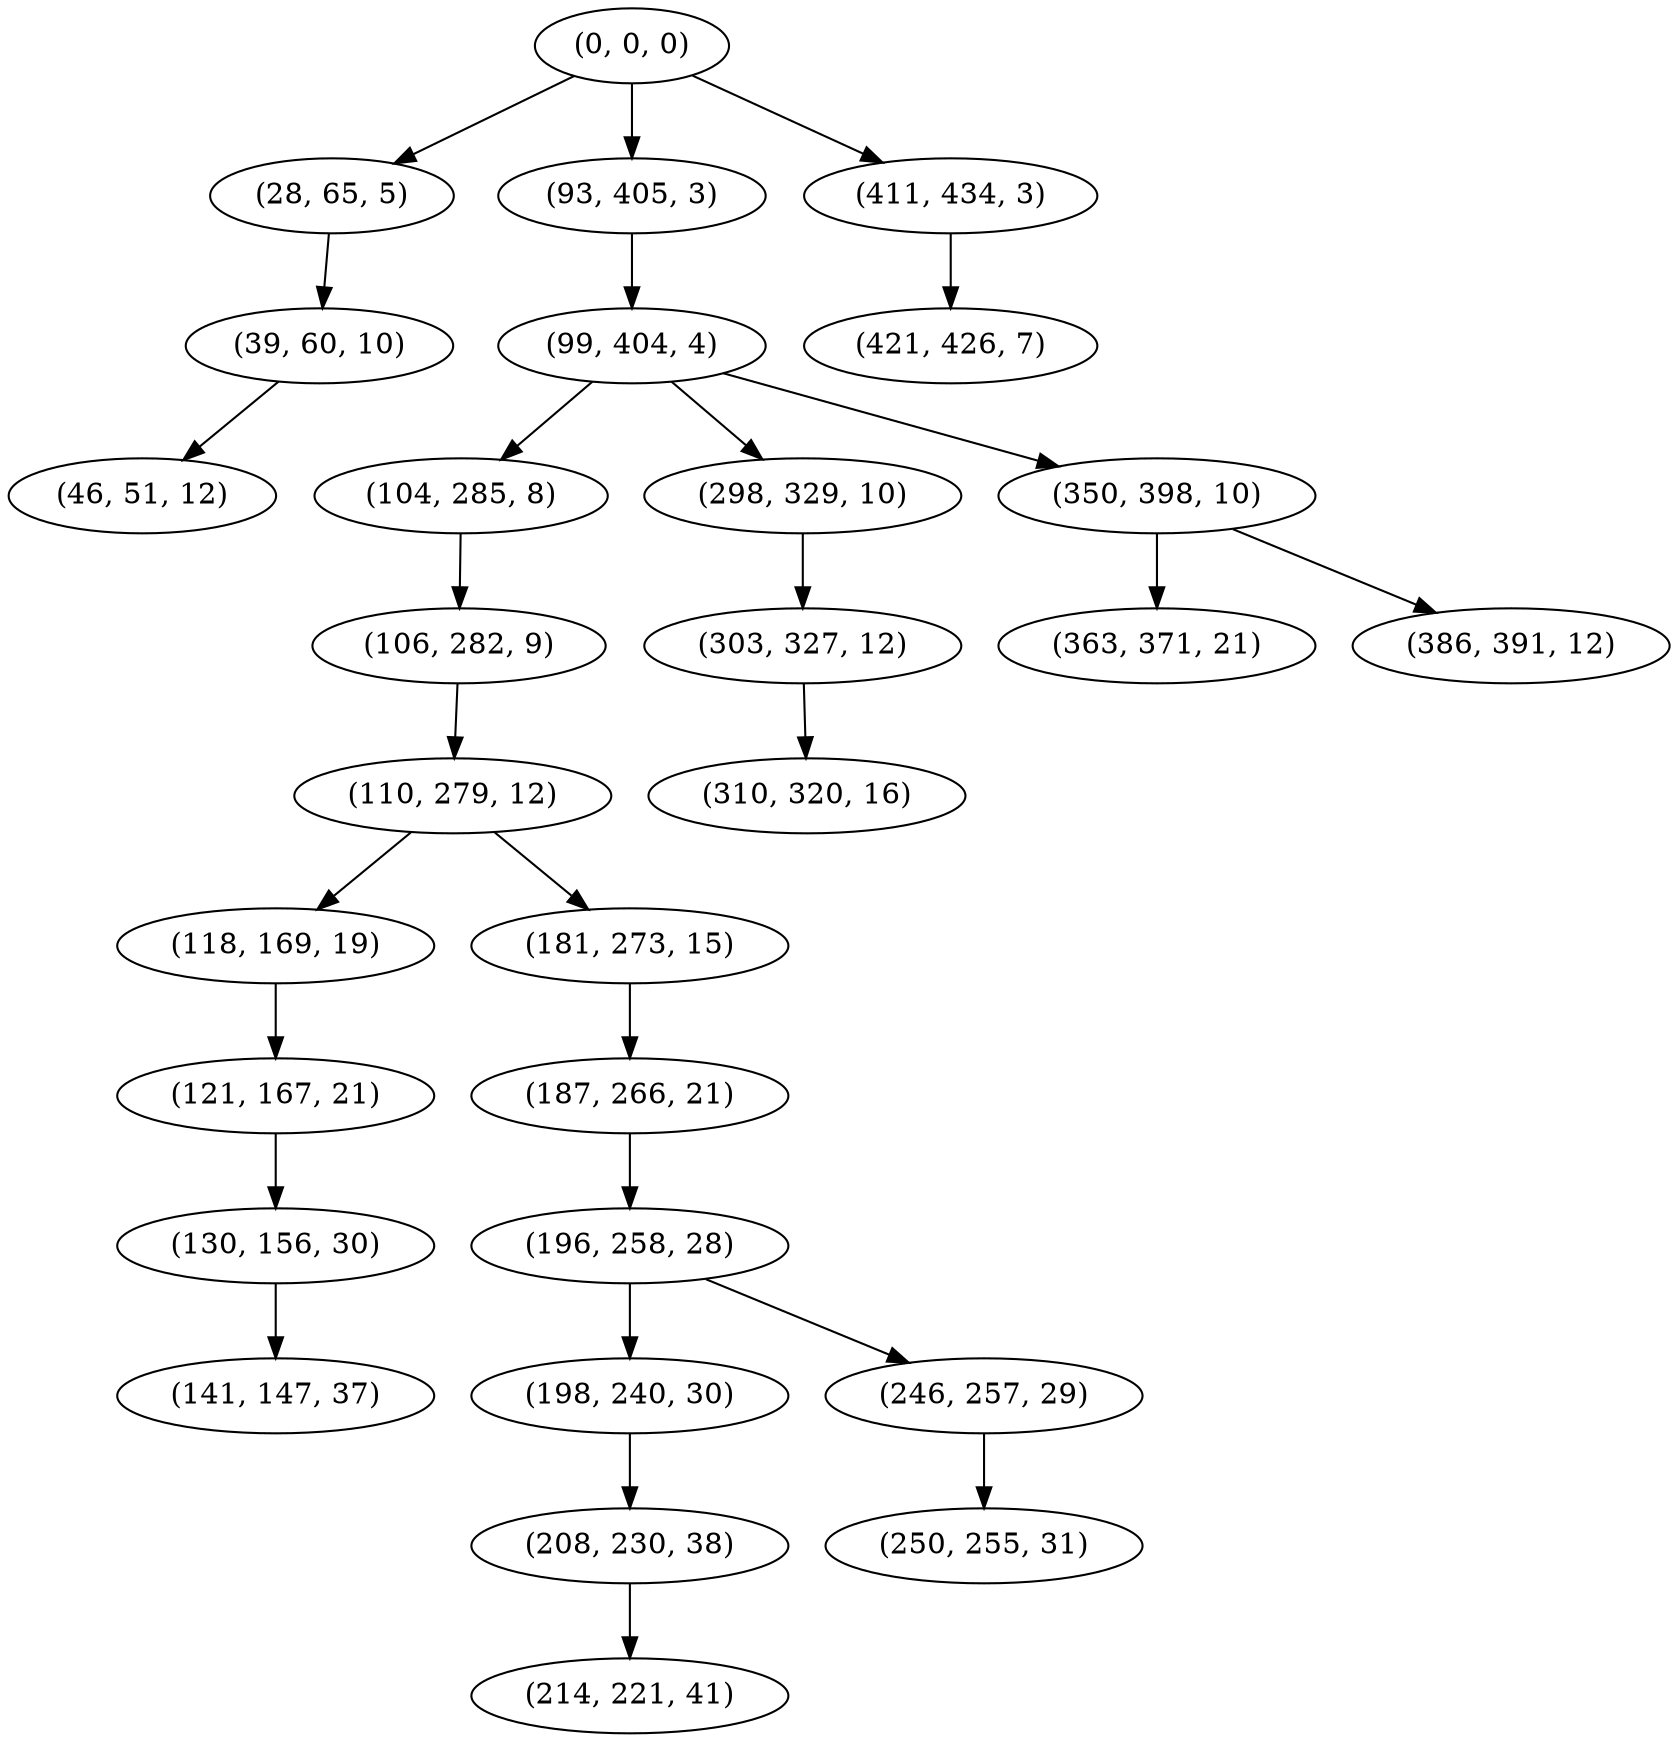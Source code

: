digraph tree {
    "(0, 0, 0)";
    "(28, 65, 5)";
    "(39, 60, 10)";
    "(46, 51, 12)";
    "(93, 405, 3)";
    "(99, 404, 4)";
    "(104, 285, 8)";
    "(106, 282, 9)";
    "(110, 279, 12)";
    "(118, 169, 19)";
    "(121, 167, 21)";
    "(130, 156, 30)";
    "(141, 147, 37)";
    "(181, 273, 15)";
    "(187, 266, 21)";
    "(196, 258, 28)";
    "(198, 240, 30)";
    "(208, 230, 38)";
    "(214, 221, 41)";
    "(246, 257, 29)";
    "(250, 255, 31)";
    "(298, 329, 10)";
    "(303, 327, 12)";
    "(310, 320, 16)";
    "(350, 398, 10)";
    "(363, 371, 21)";
    "(386, 391, 12)";
    "(411, 434, 3)";
    "(421, 426, 7)";
    "(0, 0, 0)" -> "(28, 65, 5)";
    "(0, 0, 0)" -> "(93, 405, 3)";
    "(0, 0, 0)" -> "(411, 434, 3)";
    "(28, 65, 5)" -> "(39, 60, 10)";
    "(39, 60, 10)" -> "(46, 51, 12)";
    "(93, 405, 3)" -> "(99, 404, 4)";
    "(99, 404, 4)" -> "(104, 285, 8)";
    "(99, 404, 4)" -> "(298, 329, 10)";
    "(99, 404, 4)" -> "(350, 398, 10)";
    "(104, 285, 8)" -> "(106, 282, 9)";
    "(106, 282, 9)" -> "(110, 279, 12)";
    "(110, 279, 12)" -> "(118, 169, 19)";
    "(110, 279, 12)" -> "(181, 273, 15)";
    "(118, 169, 19)" -> "(121, 167, 21)";
    "(121, 167, 21)" -> "(130, 156, 30)";
    "(130, 156, 30)" -> "(141, 147, 37)";
    "(181, 273, 15)" -> "(187, 266, 21)";
    "(187, 266, 21)" -> "(196, 258, 28)";
    "(196, 258, 28)" -> "(198, 240, 30)";
    "(196, 258, 28)" -> "(246, 257, 29)";
    "(198, 240, 30)" -> "(208, 230, 38)";
    "(208, 230, 38)" -> "(214, 221, 41)";
    "(246, 257, 29)" -> "(250, 255, 31)";
    "(298, 329, 10)" -> "(303, 327, 12)";
    "(303, 327, 12)" -> "(310, 320, 16)";
    "(350, 398, 10)" -> "(363, 371, 21)";
    "(350, 398, 10)" -> "(386, 391, 12)";
    "(411, 434, 3)" -> "(421, 426, 7)";
}
